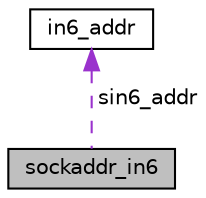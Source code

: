digraph G
{
  edge [fontname="Helvetica",fontsize="10",labelfontname="Helvetica",labelfontsize="10"];
  node [fontname="Helvetica",fontsize="10",shape=record];
  Node1 [label="sockaddr_in6",height=0.2,width=0.4,color="black", fillcolor="grey75", style="filled" fontcolor="black"];
  Node2 -> Node1 [dir="back",color="darkorchid3",fontsize="10",style="dashed",label=" sin6_addr" ,fontname="Helvetica"];
  Node2 [label="in6_addr",height=0.2,width=0.4,color="black", fillcolor="white", style="filled",URL="$structin6__addr.html"];
}
